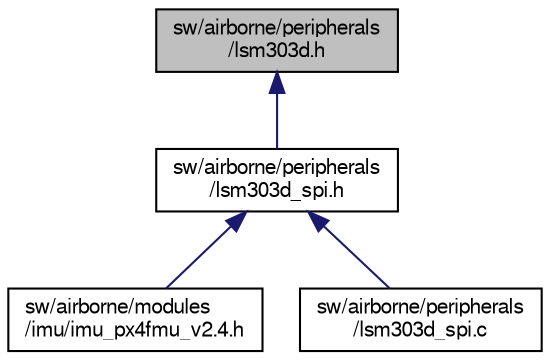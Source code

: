 digraph "sw/airborne/peripherals/lsm303d.h"
{
  edge [fontname="FreeSans",fontsize="10",labelfontname="FreeSans",labelfontsize="10"];
  node [fontname="FreeSans",fontsize="10",shape=record];
  Node1 [label="sw/airborne/peripherals\l/lsm303d.h",height=0.2,width=0.4,color="black", fillcolor="grey75", style="filled", fontcolor="black"];
  Node1 -> Node2 [dir="back",color="midnightblue",fontsize="10",style="solid",fontname="FreeSans"];
  Node2 [label="sw/airborne/peripherals\l/lsm303d_spi.h",height=0.2,width=0.4,color="black", fillcolor="white", style="filled",URL="$lsm303d__spi_8h.html",tooltip="Driver for ST LSM303D 3D accelerometer and magnetometer. "];
  Node2 -> Node3 [dir="back",color="midnightblue",fontsize="10",style="solid",fontname="FreeSans"];
  Node3 [label="sw/airborne/modules\l/imu/imu_px4fmu_v2.4.h",height=0.2,width=0.4,color="black", fillcolor="white", style="filled",URL="$imu__px4fmu__v2_84_8h.html",tooltip="Driver for pixhawk IMU&#39;s. "];
  Node2 -> Node4 [dir="back",color="midnightblue",fontsize="10",style="solid",fontname="FreeSans"];
  Node4 [label="sw/airborne/peripherals\l/lsm303d_spi.c",height=0.2,width=0.4,color="black", fillcolor="white", style="filled",URL="$lsm303d__spi_8c.html",tooltip="Driver for ST LSM303D 3D accelerometer and magnetometer. "];
}
